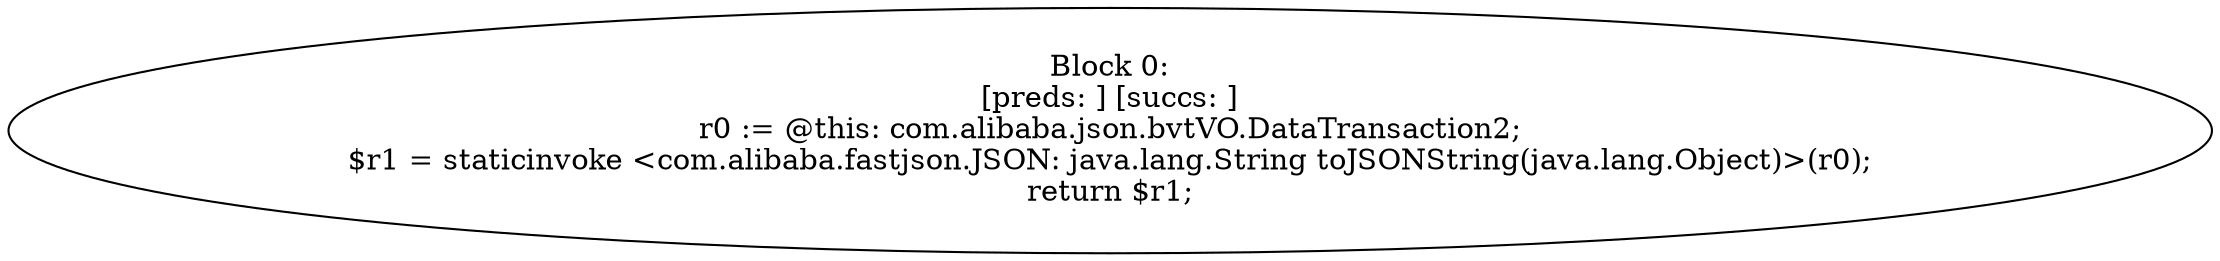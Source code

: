 digraph "unitGraph" {
    "Block 0:
[preds: ] [succs: ]
r0 := @this: com.alibaba.json.bvtVO.DataTransaction2;
$r1 = staticinvoke <com.alibaba.fastjson.JSON: java.lang.String toJSONString(java.lang.Object)>(r0);
return $r1;
"
}
